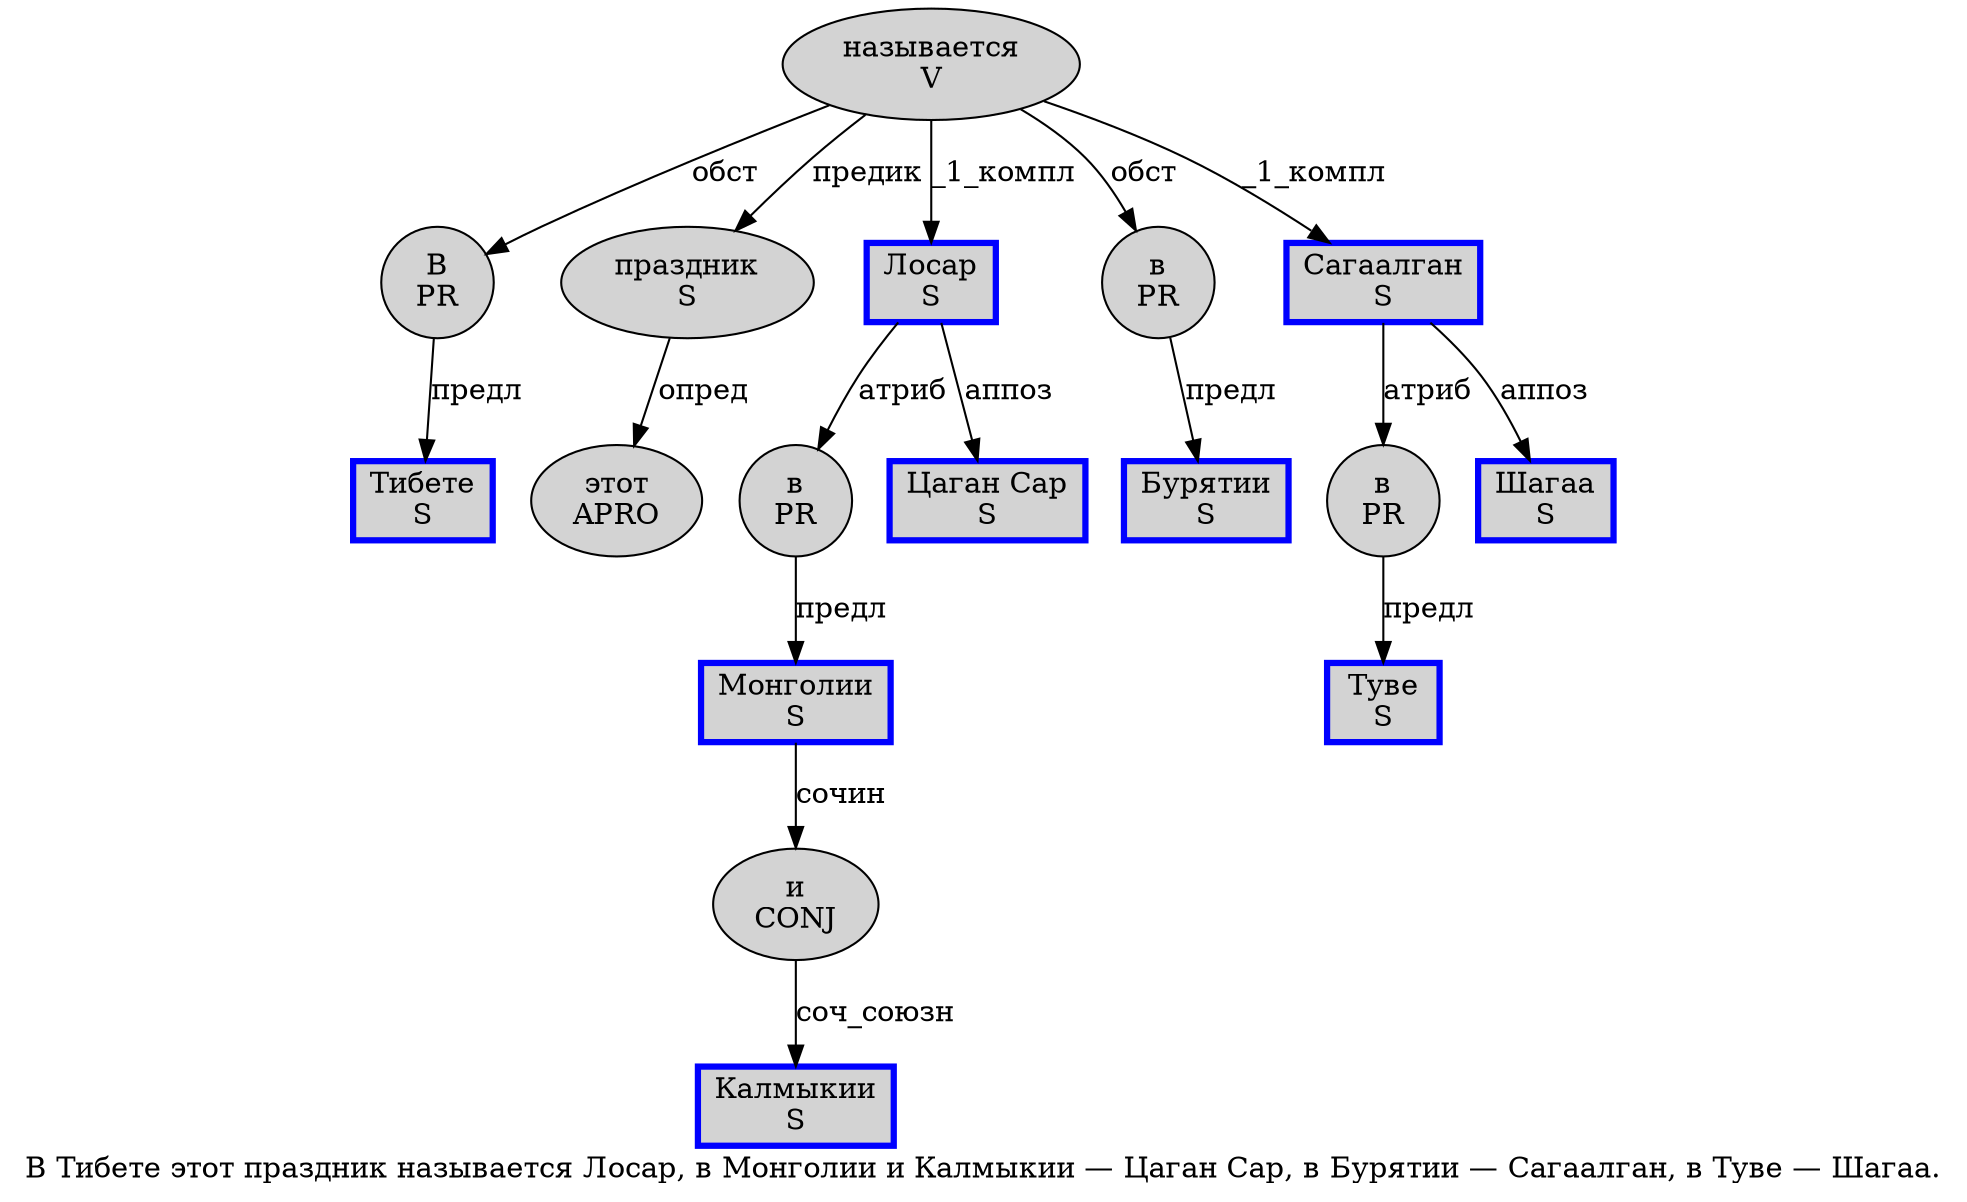 digraph SENTENCE_1326 {
	graph [label="В Тибете этот праздник называется Лосар, в Монголии и Калмыкии — Цаган Сар, в Бурятии — Сагаалган, в Туве — Шагаа."]
	node [style=filled]
		0 [label="В
PR" color="" fillcolor=lightgray penwidth=1 shape=ellipse]
		1 [label="Тибете
S" color=blue fillcolor=lightgray penwidth=3 shape=box]
		2 [label="этот
APRO" color="" fillcolor=lightgray penwidth=1 shape=ellipse]
		3 [label="праздник
S" color="" fillcolor=lightgray penwidth=1 shape=ellipse]
		4 [label="называется
V" color="" fillcolor=lightgray penwidth=1 shape=ellipse]
		5 [label="Лосар
S" color=blue fillcolor=lightgray penwidth=3 shape=box]
		7 [label="в
PR" color="" fillcolor=lightgray penwidth=1 shape=ellipse]
		8 [label="Монголии
S" color=blue fillcolor=lightgray penwidth=3 shape=box]
		9 [label="и
CONJ" color="" fillcolor=lightgray penwidth=1 shape=ellipse]
		10 [label="Калмыкии
S" color=blue fillcolor=lightgray penwidth=3 shape=box]
		12 [label="Цаган Сар
S" color=blue fillcolor=lightgray penwidth=3 shape=box]
		14 [label="в
PR" color="" fillcolor=lightgray penwidth=1 shape=ellipse]
		15 [label="Бурятии
S" color=blue fillcolor=lightgray penwidth=3 shape=box]
		17 [label="Сагаалган
S" color=blue fillcolor=lightgray penwidth=3 shape=box]
		19 [label="в
PR" color="" fillcolor=lightgray penwidth=1 shape=ellipse]
		20 [label="Туве
S" color=blue fillcolor=lightgray penwidth=3 shape=box]
		22 [label="Шагаа
S" color=blue fillcolor=lightgray penwidth=3 shape=box]
			3 -> 2 [label="опред"]
			8 -> 9 [label="сочин"]
			19 -> 20 [label="предл"]
			4 -> 0 [label="обст"]
			4 -> 3 [label="предик"]
			4 -> 5 [label="_1_компл"]
			4 -> 14 [label="обст"]
			4 -> 17 [label="_1_компл"]
			5 -> 7 [label="атриб"]
			5 -> 12 [label="аппоз"]
			0 -> 1 [label="предл"]
			7 -> 8 [label="предл"]
			17 -> 19 [label="атриб"]
			17 -> 22 [label="аппоз"]
			14 -> 15 [label="предл"]
			9 -> 10 [label="соч_союзн"]
}